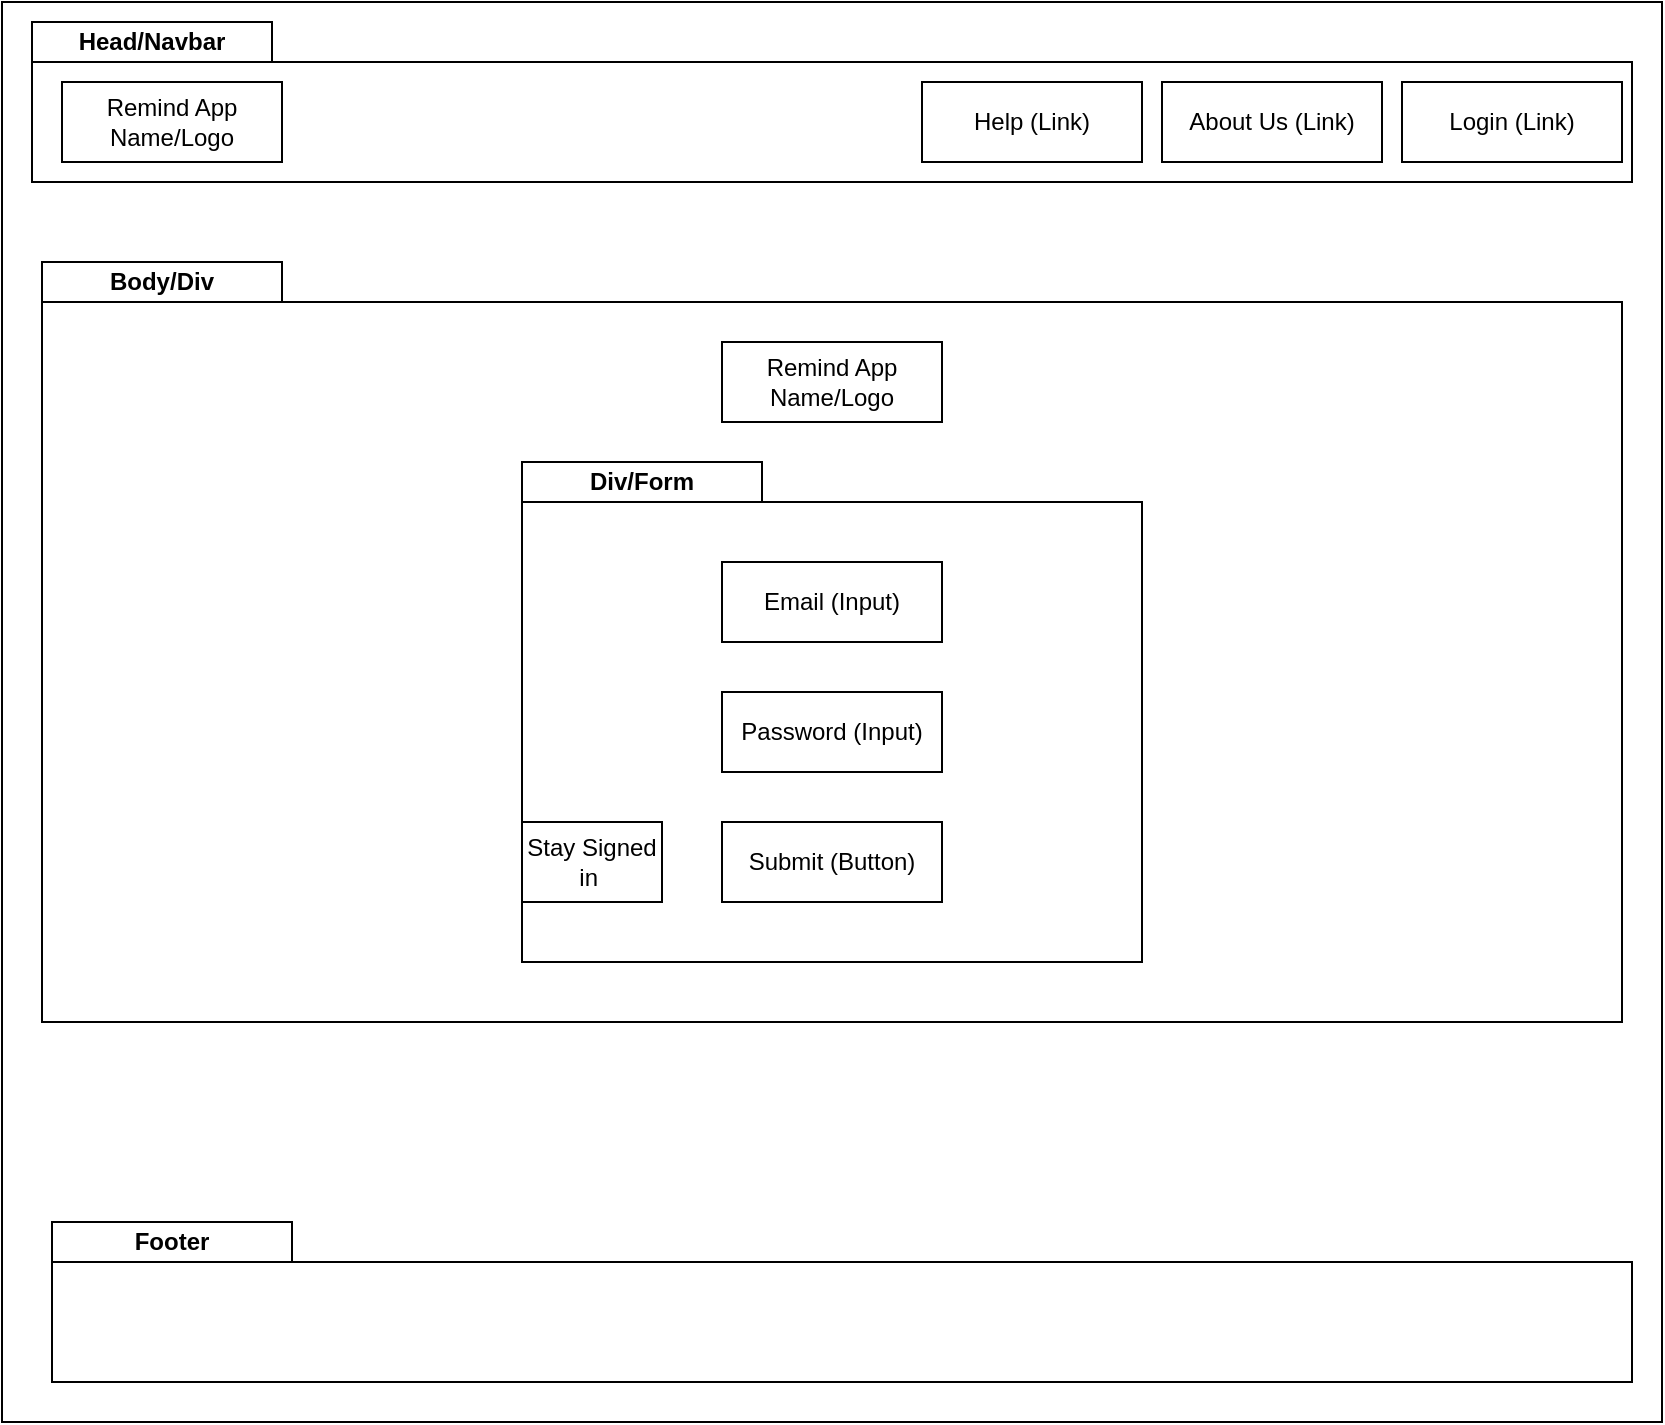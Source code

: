 <mxfile version="13.8.0" type="device"><diagram id="f077dfxSVUQOVW6rSQOJ" name="Page-1"><mxGraphModel dx="868" dy="450" grid="1" gridSize="10" guides="1" tooltips="1" connect="1" arrows="1" fold="1" page="1" pageScale="1" pageWidth="850" pageHeight="1100" math="0" shadow="0"><root><mxCell id="0"/><mxCell id="1" parent="0"/><mxCell id="4EMKB_p_-E7vSlekwH2k-1" value="" style="rounded=0;whiteSpace=wrap;html=1;" vertex="1" parent="1"><mxGeometry x="10" y="10" width="830" height="710" as="geometry"/></mxCell><mxCell id="4EMKB_p_-E7vSlekwH2k-2" value="" style="rounded=0;whiteSpace=wrap;html=1;" vertex="1" parent="1"><mxGeometry x="25" y="40" width="800" height="60" as="geometry"/></mxCell><mxCell id="4EMKB_p_-E7vSlekwH2k-3" value="" style="rounded=0;whiteSpace=wrap;html=1;" vertex="1" parent="1"><mxGeometry x="30" y="160" width="790" height="360" as="geometry"/></mxCell><mxCell id="4EMKB_p_-E7vSlekwH2k-4" value="&lt;b&gt;Head/Navbar&lt;/b&gt;" style="rounded=0;whiteSpace=wrap;html=1;" vertex="1" parent="1"><mxGeometry x="25" y="20" width="120" height="20" as="geometry"/></mxCell><mxCell id="4EMKB_p_-E7vSlekwH2k-5" value="&lt;b&gt;Body/Div&lt;/b&gt;" style="rounded=0;whiteSpace=wrap;html=1;" vertex="1" parent="1"><mxGeometry x="30" y="140" width="120" height="20" as="geometry"/></mxCell><mxCell id="4EMKB_p_-E7vSlekwH2k-6" value="Remind App Name/Logo" style="rounded=0;whiteSpace=wrap;html=1;" vertex="1" parent="1"><mxGeometry x="40" y="50" width="110" height="40" as="geometry"/></mxCell><mxCell id="4EMKB_p_-E7vSlekwH2k-7" value="Login (Link)" style="rounded=0;whiteSpace=wrap;html=1;" vertex="1" parent="1"><mxGeometry x="710" y="50" width="110" height="40" as="geometry"/></mxCell><mxCell id="4EMKB_p_-E7vSlekwH2k-8" value="About Us (Link)" style="rounded=0;whiteSpace=wrap;html=1;" vertex="1" parent="1"><mxGeometry x="590" y="50" width="110" height="40" as="geometry"/></mxCell><mxCell id="4EMKB_p_-E7vSlekwH2k-9" value="" style="rounded=0;whiteSpace=wrap;html=1;" vertex="1" parent="1"><mxGeometry x="270" y="260" width="310" height="230" as="geometry"/></mxCell><mxCell id="4EMKB_p_-E7vSlekwH2k-10" value="&lt;b&gt;Div/Form&lt;/b&gt;" style="rounded=0;whiteSpace=wrap;html=1;" vertex="1" parent="1"><mxGeometry x="270" y="240" width="120" height="20" as="geometry"/></mxCell><mxCell id="4EMKB_p_-E7vSlekwH2k-11" value="Email (Input)" style="rounded=0;whiteSpace=wrap;html=1;" vertex="1" parent="1"><mxGeometry x="370" y="290" width="110" height="40" as="geometry"/></mxCell><mxCell id="4EMKB_p_-E7vSlekwH2k-12" value="Password (Input)" style="rounded=0;whiteSpace=wrap;html=1;" vertex="1" parent="1"><mxGeometry x="370" y="355" width="110" height="40" as="geometry"/></mxCell><mxCell id="4EMKB_p_-E7vSlekwH2k-13" value="" style="rounded=0;whiteSpace=wrap;html=1;align=left;" vertex="1" parent="1"><mxGeometry x="35" y="640" width="790" height="60" as="geometry"/></mxCell><mxCell id="4EMKB_p_-E7vSlekwH2k-14" value="&lt;b&gt;Footer&lt;/b&gt;" style="rounded=0;whiteSpace=wrap;html=1;" vertex="1" parent="1"><mxGeometry x="35" y="620" width="120" height="20" as="geometry"/></mxCell><mxCell id="4EMKB_p_-E7vSlekwH2k-15" value="Remind App Name/Logo" style="rounded=0;whiteSpace=wrap;html=1;" vertex="1" parent="1"><mxGeometry x="370" y="180" width="110" height="40" as="geometry"/></mxCell><mxCell id="4EMKB_p_-E7vSlekwH2k-16" value="Submit (Button)" style="rounded=0;whiteSpace=wrap;html=1;" vertex="1" parent="1"><mxGeometry x="370" y="420" width="110" height="40" as="geometry"/></mxCell><mxCell id="4EMKB_p_-E7vSlekwH2k-17" value="Help (Link)" style="rounded=0;whiteSpace=wrap;html=1;" vertex="1" parent="1"><mxGeometry x="470" y="50" width="110" height="40" as="geometry"/></mxCell><mxCell id="4EMKB_p_-E7vSlekwH2k-18" value="Stay Signed in&amp;nbsp;" style="rounded=0;whiteSpace=wrap;html=1;" vertex="1" parent="1"><mxGeometry x="270" y="420" width="70" height="40" as="geometry"/></mxCell></root></mxGraphModel></diagram></mxfile>
